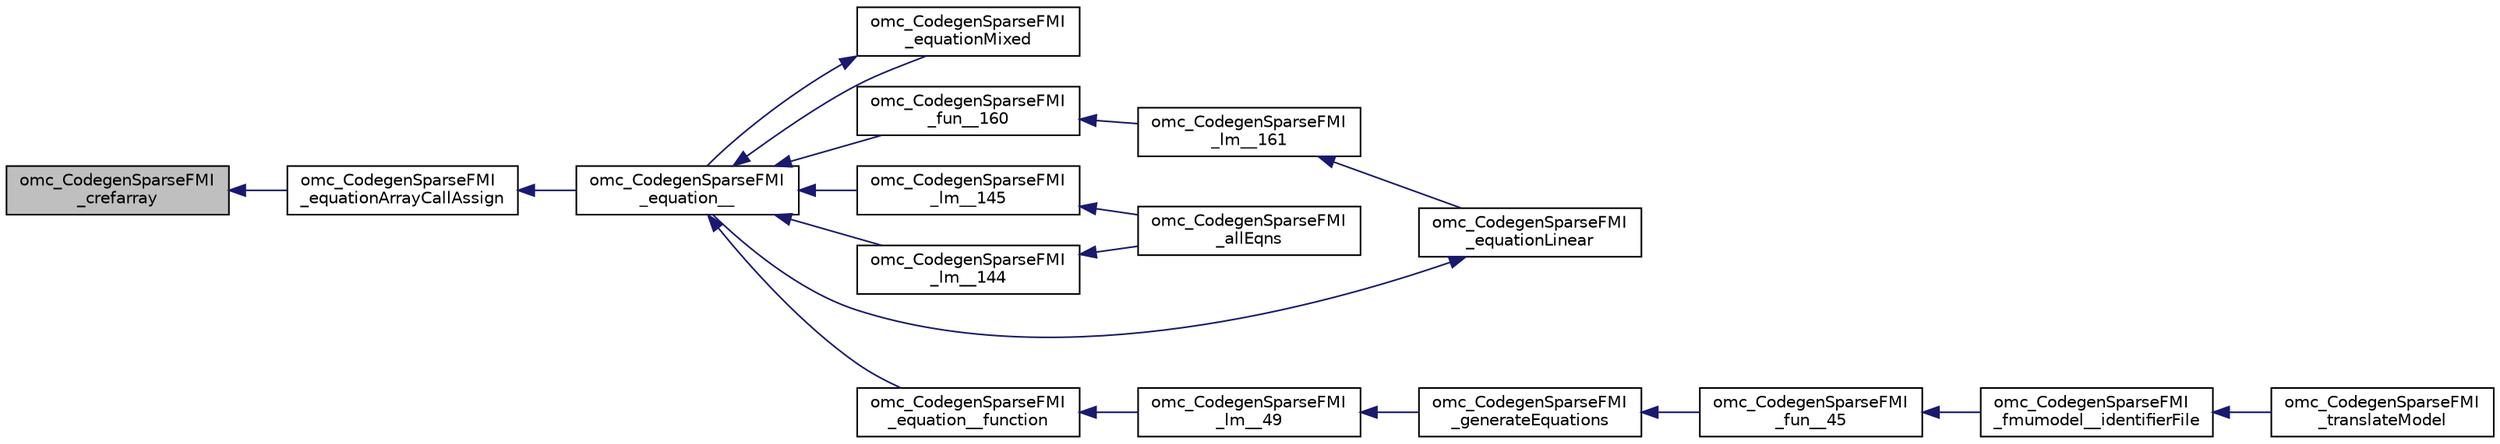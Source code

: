 digraph "omc_CodegenSparseFMI_crefarray"
{
  edge [fontname="Helvetica",fontsize="10",labelfontname="Helvetica",labelfontsize="10"];
  node [fontname="Helvetica",fontsize="10",shape=record];
  rankdir="LR";
  Node39989 [label="omc_CodegenSparseFMI\l_crefarray",height=0.2,width=0.4,color="black", fillcolor="grey75", style="filled", fontcolor="black"];
  Node39989 -> Node39990 [dir="back",color="midnightblue",fontsize="10",style="solid",fontname="Helvetica"];
  Node39990 [label="omc_CodegenSparseFMI\l_equationArrayCallAssign",height=0.2,width=0.4,color="black", fillcolor="white", style="filled",URL="$da/d88/_codegen_sparse_f_m_i_8h.html#a40edf7baffab5f65512ed4073fd16b96"];
  Node39990 -> Node39991 [dir="back",color="midnightblue",fontsize="10",style="solid",fontname="Helvetica"];
  Node39991 [label="omc_CodegenSparseFMI\l_equation__",height=0.2,width=0.4,color="black", fillcolor="white", style="filled",URL="$da/d88/_codegen_sparse_f_m_i_8h.html#a99f4c0cb745d02faf3615bcda104a18a"];
  Node39991 -> Node39992 [dir="back",color="midnightblue",fontsize="10",style="solid",fontname="Helvetica"];
  Node39992 [label="omc_CodegenSparseFMI\l_equationMixed",height=0.2,width=0.4,color="black", fillcolor="white", style="filled",URL="$da/d88/_codegen_sparse_f_m_i_8h.html#ac29f9768bd0d77a3e1e85ee8d33113f2"];
  Node39992 -> Node39991 [dir="back",color="midnightblue",fontsize="10",style="solid",fontname="Helvetica"];
  Node39991 -> Node39993 [dir="back",color="midnightblue",fontsize="10",style="solid",fontname="Helvetica"];
  Node39993 [label="omc_CodegenSparseFMI\l_fun__160",height=0.2,width=0.4,color="black", fillcolor="white", style="filled",URL="$d1/d2e/_codegen_sparse_f_m_i_8c.html#ae706b7e1daac9ecce083bb0f153c4537"];
  Node39993 -> Node39994 [dir="back",color="midnightblue",fontsize="10",style="solid",fontname="Helvetica"];
  Node39994 [label="omc_CodegenSparseFMI\l_lm__161",height=0.2,width=0.4,color="black", fillcolor="white", style="filled",URL="$d1/d2e/_codegen_sparse_f_m_i_8c.html#afef10b15667b5fa348e2e5474100a059"];
  Node39994 -> Node39995 [dir="back",color="midnightblue",fontsize="10",style="solid",fontname="Helvetica"];
  Node39995 [label="omc_CodegenSparseFMI\l_equationLinear",height=0.2,width=0.4,color="black", fillcolor="white", style="filled",URL="$da/d88/_codegen_sparse_f_m_i_8h.html#ae8ae758cee8e51f80c69f273ea2dead4"];
  Node39995 -> Node39991 [dir="back",color="midnightblue",fontsize="10",style="solid",fontname="Helvetica"];
  Node39991 -> Node39996 [dir="back",color="midnightblue",fontsize="10",style="solid",fontname="Helvetica"];
  Node39996 [label="omc_CodegenSparseFMI\l_lm__145",height=0.2,width=0.4,color="black", fillcolor="white", style="filled",URL="$d1/d2e/_codegen_sparse_f_m_i_8c.html#a482b9fe4a2cf1170ba37c04cbeeba56b"];
  Node39996 -> Node39997 [dir="back",color="midnightblue",fontsize="10",style="solid",fontname="Helvetica"];
  Node39997 [label="omc_CodegenSparseFMI\l_allEqns",height=0.2,width=0.4,color="black", fillcolor="white", style="filled",URL="$da/d88/_codegen_sparse_f_m_i_8h.html#a94fa0652e8d98e8869394cc988af391b"];
  Node39991 -> Node39998 [dir="back",color="midnightblue",fontsize="10",style="solid",fontname="Helvetica"];
  Node39998 [label="omc_CodegenSparseFMI\l_lm__144",height=0.2,width=0.4,color="black", fillcolor="white", style="filled",URL="$d1/d2e/_codegen_sparse_f_m_i_8c.html#a53bc84287c3730b73c523380ca378dcf"];
  Node39998 -> Node39997 [dir="back",color="midnightblue",fontsize="10",style="solid",fontname="Helvetica"];
  Node39991 -> Node39999 [dir="back",color="midnightblue",fontsize="10",style="solid",fontname="Helvetica"];
  Node39999 [label="omc_CodegenSparseFMI\l_equation__function",height=0.2,width=0.4,color="black", fillcolor="white", style="filled",URL="$da/d88/_codegen_sparse_f_m_i_8h.html#a3b6d78478d2920ade27380933feef664"];
  Node39999 -> Node40000 [dir="back",color="midnightblue",fontsize="10",style="solid",fontname="Helvetica"];
  Node40000 [label="omc_CodegenSparseFMI\l_lm__49",height=0.2,width=0.4,color="black", fillcolor="white", style="filled",URL="$d1/d2e/_codegen_sparse_f_m_i_8c.html#afd950130e5951ce5d9b078504b8e5445"];
  Node40000 -> Node40001 [dir="back",color="midnightblue",fontsize="10",style="solid",fontname="Helvetica"];
  Node40001 [label="omc_CodegenSparseFMI\l_generateEquations",height=0.2,width=0.4,color="black", fillcolor="white", style="filled",URL="$da/d88/_codegen_sparse_f_m_i_8h.html#a944e50c37aa93fa6e9c540a7d9a7f671"];
  Node40001 -> Node40002 [dir="back",color="midnightblue",fontsize="10",style="solid",fontname="Helvetica"];
  Node40002 [label="omc_CodegenSparseFMI\l_fun__45",height=0.2,width=0.4,color="black", fillcolor="white", style="filled",URL="$d1/d2e/_codegen_sparse_f_m_i_8c.html#a33c397eee4567dbaf5269d88f9ea50f2"];
  Node40002 -> Node40003 [dir="back",color="midnightblue",fontsize="10",style="solid",fontname="Helvetica"];
  Node40003 [label="omc_CodegenSparseFMI\l_fmumodel__identifierFile",height=0.2,width=0.4,color="black", fillcolor="white", style="filled",URL="$da/d88/_codegen_sparse_f_m_i_8h.html#a0d704247081fbb1f268bdd5ae5d7f3f3"];
  Node40003 -> Node40004 [dir="back",color="midnightblue",fontsize="10",style="solid",fontname="Helvetica"];
  Node40004 [label="omc_CodegenSparseFMI\l_translateModel",height=0.2,width=0.4,color="black", fillcolor="white", style="filled",URL="$da/d88/_codegen_sparse_f_m_i_8h.html#a6e115544fcae7968ab9fa00a0ea17b1d"];
}
